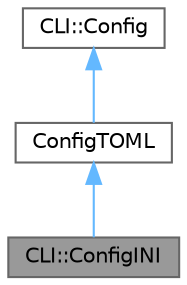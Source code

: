 digraph "CLI::ConfigINI"
{
 // LATEX_PDF_SIZE
  bgcolor="transparent";
  edge [fontname=Helvetica,fontsize=10,labelfontname=Helvetica,labelfontsize=10];
  node [fontname=Helvetica,fontsize=10,shape=box,height=0.2,width=0.4];
  Node1 [id="Node000001",label="CLI::ConfigINI",height=0.2,width=0.4,color="gray40", fillcolor="grey60", style="filled", fontcolor="black",tooltip="ConfigINI generates a \"standard\" INI compliant output"];
  Node2 -> Node1 [id="edge1_Node000001_Node000002",dir="back",color="steelblue1",style="solid",tooltip=" "];
  Node2 [id="Node000002",label="ConfigTOML",height=0.2,width=0.4,color="gray40", fillcolor="white", style="filled",URL="$class_c_l_i_1_1_config_base.html",tooltip="This converter works with INI/TOML files; to write INI files use ConfigINI"];
  Node3 -> Node2 [id="edge2_Node000002_Node000003",dir="back",color="steelblue1",style="solid",tooltip=" "];
  Node3 [id="Node000003",label="CLI::Config",height=0.2,width=0.4,color="gray40", fillcolor="white", style="filled",URL="$class_c_l_i_1_1_config.html",tooltip="This class provides a converter for configuration files."];
}
